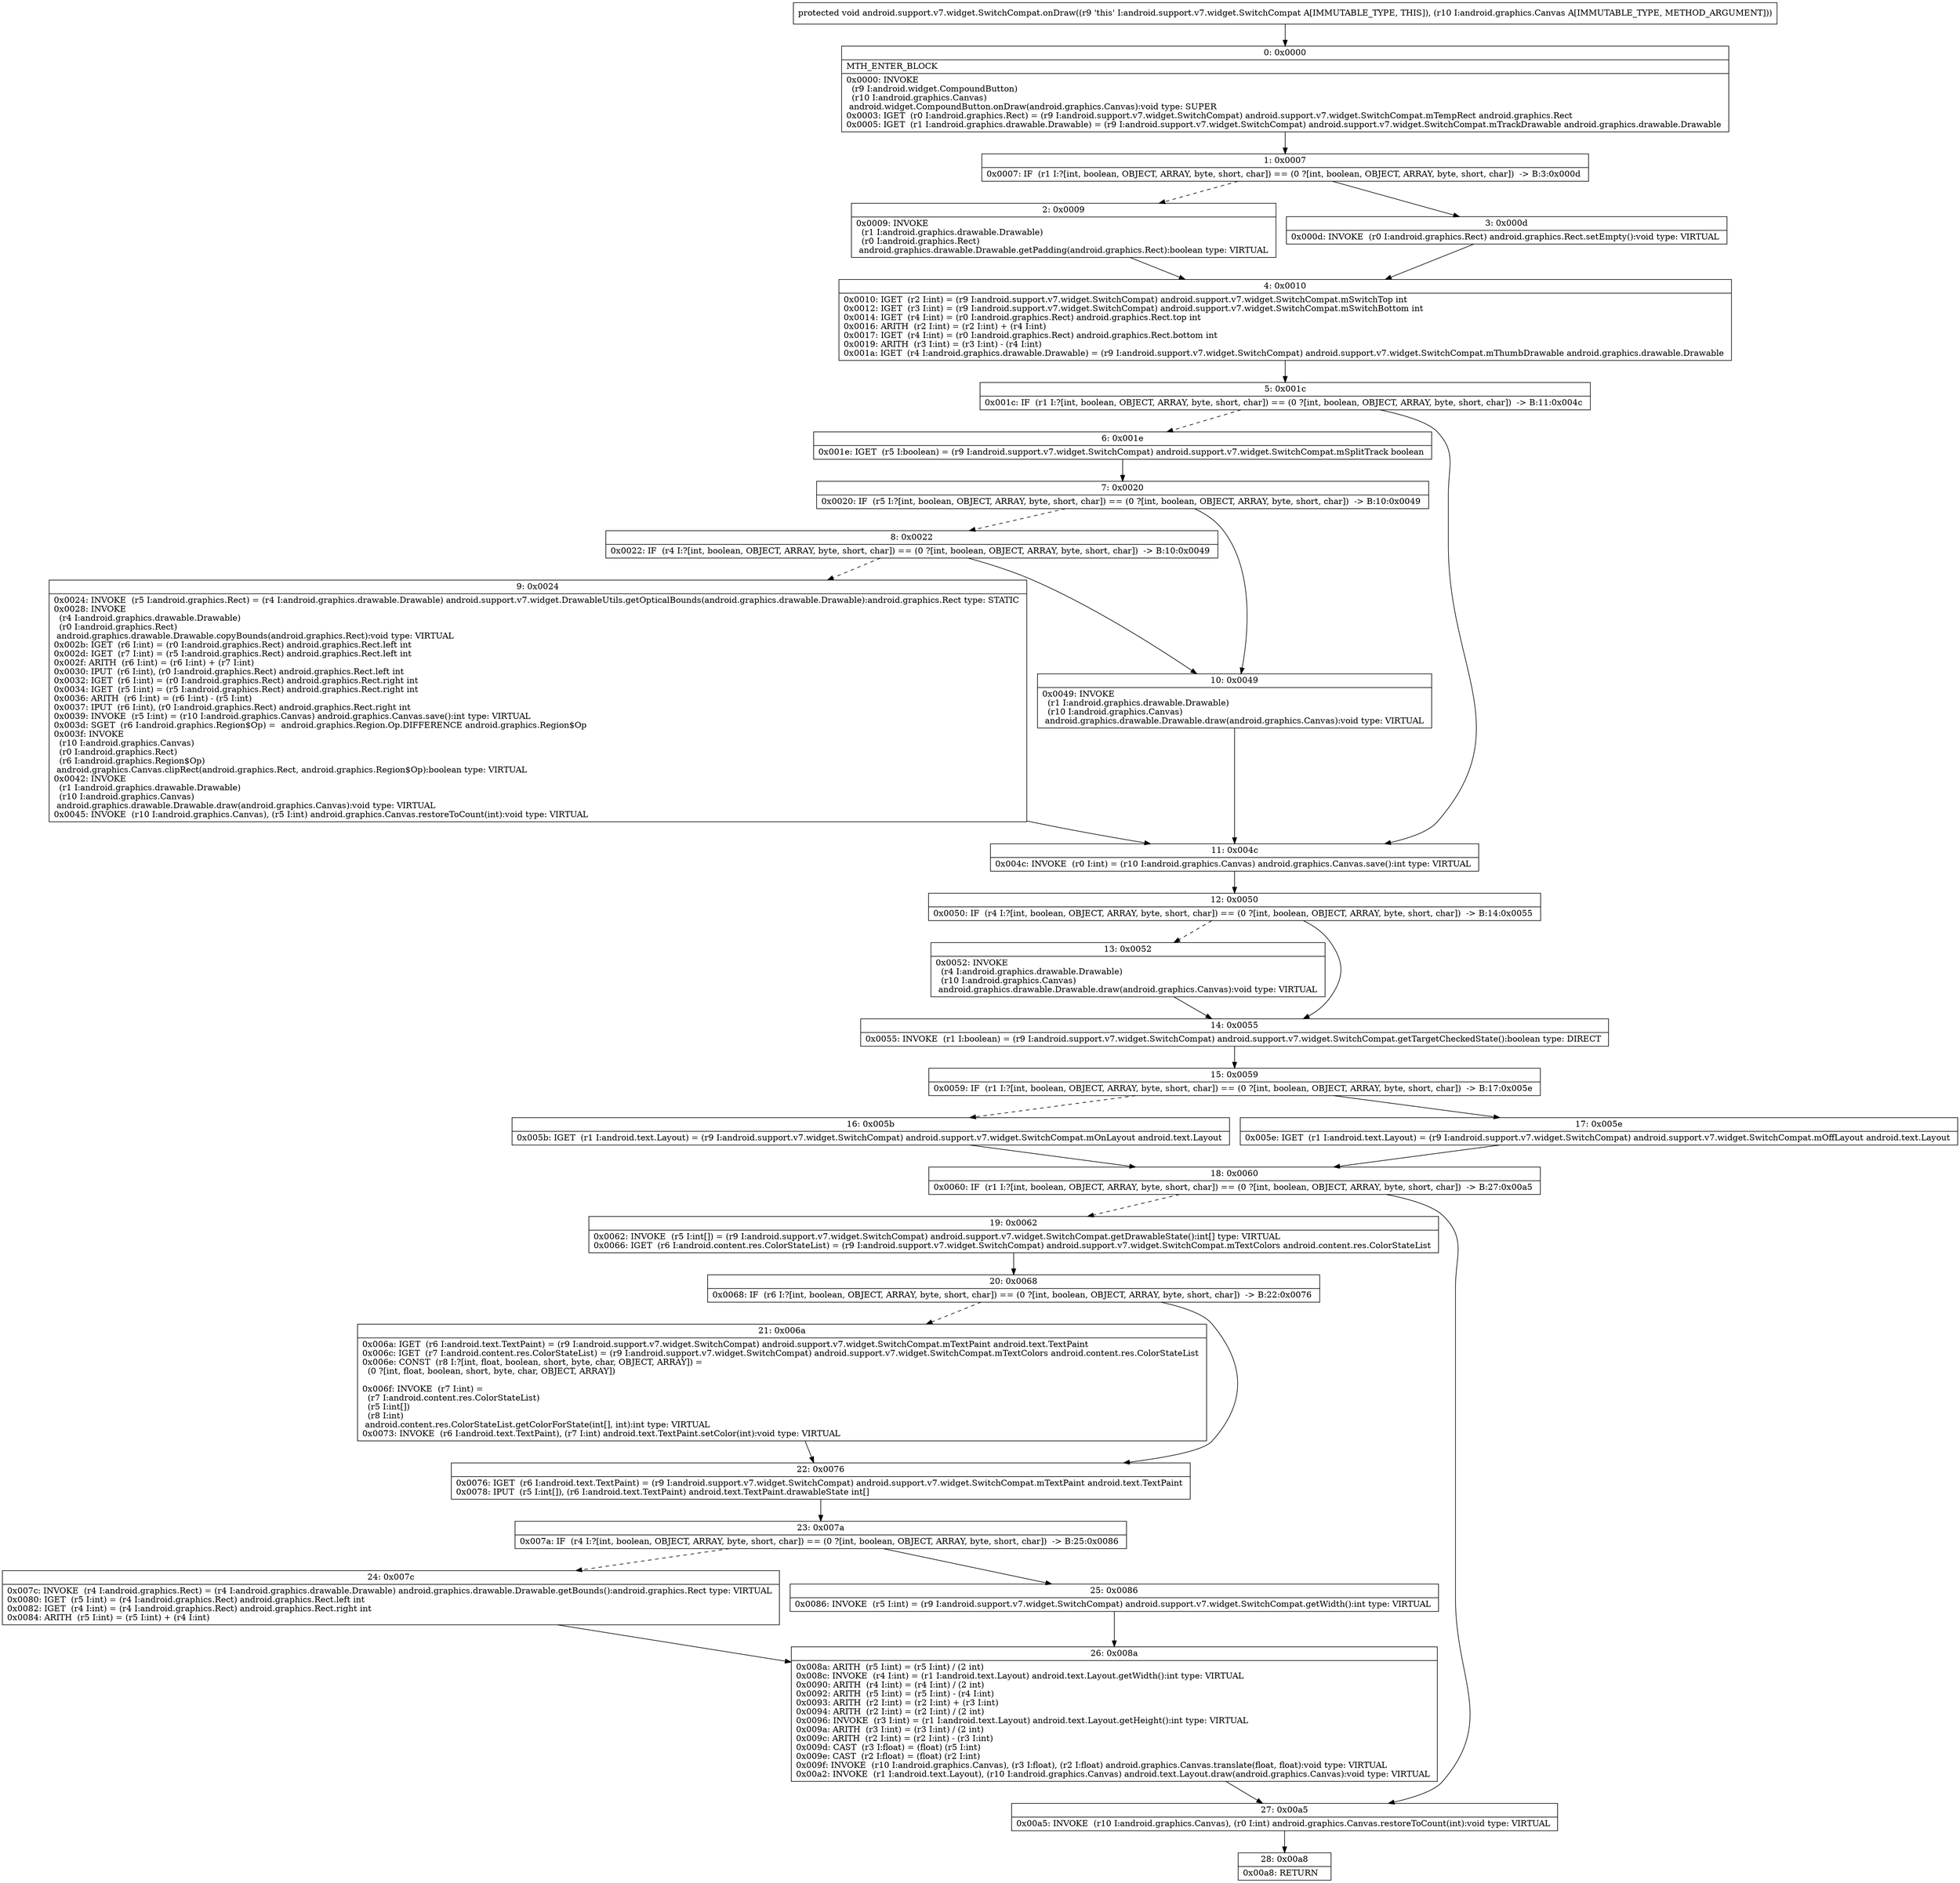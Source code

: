 digraph "CFG forandroid.support.v7.widget.SwitchCompat.onDraw(Landroid\/graphics\/Canvas;)V" {
Node_0 [shape=record,label="{0\:\ 0x0000|MTH_ENTER_BLOCK\l|0x0000: INVOKE  \l  (r9 I:android.widget.CompoundButton)\l  (r10 I:android.graphics.Canvas)\l android.widget.CompoundButton.onDraw(android.graphics.Canvas):void type: SUPER \l0x0003: IGET  (r0 I:android.graphics.Rect) = (r9 I:android.support.v7.widget.SwitchCompat) android.support.v7.widget.SwitchCompat.mTempRect android.graphics.Rect \l0x0005: IGET  (r1 I:android.graphics.drawable.Drawable) = (r9 I:android.support.v7.widget.SwitchCompat) android.support.v7.widget.SwitchCompat.mTrackDrawable android.graphics.drawable.Drawable \l}"];
Node_1 [shape=record,label="{1\:\ 0x0007|0x0007: IF  (r1 I:?[int, boolean, OBJECT, ARRAY, byte, short, char]) == (0 ?[int, boolean, OBJECT, ARRAY, byte, short, char])  \-\> B:3:0x000d \l}"];
Node_2 [shape=record,label="{2\:\ 0x0009|0x0009: INVOKE  \l  (r1 I:android.graphics.drawable.Drawable)\l  (r0 I:android.graphics.Rect)\l android.graphics.drawable.Drawable.getPadding(android.graphics.Rect):boolean type: VIRTUAL \l}"];
Node_3 [shape=record,label="{3\:\ 0x000d|0x000d: INVOKE  (r0 I:android.graphics.Rect) android.graphics.Rect.setEmpty():void type: VIRTUAL \l}"];
Node_4 [shape=record,label="{4\:\ 0x0010|0x0010: IGET  (r2 I:int) = (r9 I:android.support.v7.widget.SwitchCompat) android.support.v7.widget.SwitchCompat.mSwitchTop int \l0x0012: IGET  (r3 I:int) = (r9 I:android.support.v7.widget.SwitchCompat) android.support.v7.widget.SwitchCompat.mSwitchBottom int \l0x0014: IGET  (r4 I:int) = (r0 I:android.graphics.Rect) android.graphics.Rect.top int \l0x0016: ARITH  (r2 I:int) = (r2 I:int) + (r4 I:int) \l0x0017: IGET  (r4 I:int) = (r0 I:android.graphics.Rect) android.graphics.Rect.bottom int \l0x0019: ARITH  (r3 I:int) = (r3 I:int) \- (r4 I:int) \l0x001a: IGET  (r4 I:android.graphics.drawable.Drawable) = (r9 I:android.support.v7.widget.SwitchCompat) android.support.v7.widget.SwitchCompat.mThumbDrawable android.graphics.drawable.Drawable \l}"];
Node_5 [shape=record,label="{5\:\ 0x001c|0x001c: IF  (r1 I:?[int, boolean, OBJECT, ARRAY, byte, short, char]) == (0 ?[int, boolean, OBJECT, ARRAY, byte, short, char])  \-\> B:11:0x004c \l}"];
Node_6 [shape=record,label="{6\:\ 0x001e|0x001e: IGET  (r5 I:boolean) = (r9 I:android.support.v7.widget.SwitchCompat) android.support.v7.widget.SwitchCompat.mSplitTrack boolean \l}"];
Node_7 [shape=record,label="{7\:\ 0x0020|0x0020: IF  (r5 I:?[int, boolean, OBJECT, ARRAY, byte, short, char]) == (0 ?[int, boolean, OBJECT, ARRAY, byte, short, char])  \-\> B:10:0x0049 \l}"];
Node_8 [shape=record,label="{8\:\ 0x0022|0x0022: IF  (r4 I:?[int, boolean, OBJECT, ARRAY, byte, short, char]) == (0 ?[int, boolean, OBJECT, ARRAY, byte, short, char])  \-\> B:10:0x0049 \l}"];
Node_9 [shape=record,label="{9\:\ 0x0024|0x0024: INVOKE  (r5 I:android.graphics.Rect) = (r4 I:android.graphics.drawable.Drawable) android.support.v7.widget.DrawableUtils.getOpticalBounds(android.graphics.drawable.Drawable):android.graphics.Rect type: STATIC \l0x0028: INVOKE  \l  (r4 I:android.graphics.drawable.Drawable)\l  (r0 I:android.graphics.Rect)\l android.graphics.drawable.Drawable.copyBounds(android.graphics.Rect):void type: VIRTUAL \l0x002b: IGET  (r6 I:int) = (r0 I:android.graphics.Rect) android.graphics.Rect.left int \l0x002d: IGET  (r7 I:int) = (r5 I:android.graphics.Rect) android.graphics.Rect.left int \l0x002f: ARITH  (r6 I:int) = (r6 I:int) + (r7 I:int) \l0x0030: IPUT  (r6 I:int), (r0 I:android.graphics.Rect) android.graphics.Rect.left int \l0x0032: IGET  (r6 I:int) = (r0 I:android.graphics.Rect) android.graphics.Rect.right int \l0x0034: IGET  (r5 I:int) = (r5 I:android.graphics.Rect) android.graphics.Rect.right int \l0x0036: ARITH  (r6 I:int) = (r6 I:int) \- (r5 I:int) \l0x0037: IPUT  (r6 I:int), (r0 I:android.graphics.Rect) android.graphics.Rect.right int \l0x0039: INVOKE  (r5 I:int) = (r10 I:android.graphics.Canvas) android.graphics.Canvas.save():int type: VIRTUAL \l0x003d: SGET  (r6 I:android.graphics.Region$Op) =  android.graphics.Region.Op.DIFFERENCE android.graphics.Region$Op \l0x003f: INVOKE  \l  (r10 I:android.graphics.Canvas)\l  (r0 I:android.graphics.Rect)\l  (r6 I:android.graphics.Region$Op)\l android.graphics.Canvas.clipRect(android.graphics.Rect, android.graphics.Region$Op):boolean type: VIRTUAL \l0x0042: INVOKE  \l  (r1 I:android.graphics.drawable.Drawable)\l  (r10 I:android.graphics.Canvas)\l android.graphics.drawable.Drawable.draw(android.graphics.Canvas):void type: VIRTUAL \l0x0045: INVOKE  (r10 I:android.graphics.Canvas), (r5 I:int) android.graphics.Canvas.restoreToCount(int):void type: VIRTUAL \l}"];
Node_10 [shape=record,label="{10\:\ 0x0049|0x0049: INVOKE  \l  (r1 I:android.graphics.drawable.Drawable)\l  (r10 I:android.graphics.Canvas)\l android.graphics.drawable.Drawable.draw(android.graphics.Canvas):void type: VIRTUAL \l}"];
Node_11 [shape=record,label="{11\:\ 0x004c|0x004c: INVOKE  (r0 I:int) = (r10 I:android.graphics.Canvas) android.graphics.Canvas.save():int type: VIRTUAL \l}"];
Node_12 [shape=record,label="{12\:\ 0x0050|0x0050: IF  (r4 I:?[int, boolean, OBJECT, ARRAY, byte, short, char]) == (0 ?[int, boolean, OBJECT, ARRAY, byte, short, char])  \-\> B:14:0x0055 \l}"];
Node_13 [shape=record,label="{13\:\ 0x0052|0x0052: INVOKE  \l  (r4 I:android.graphics.drawable.Drawable)\l  (r10 I:android.graphics.Canvas)\l android.graphics.drawable.Drawable.draw(android.graphics.Canvas):void type: VIRTUAL \l}"];
Node_14 [shape=record,label="{14\:\ 0x0055|0x0055: INVOKE  (r1 I:boolean) = (r9 I:android.support.v7.widget.SwitchCompat) android.support.v7.widget.SwitchCompat.getTargetCheckedState():boolean type: DIRECT \l}"];
Node_15 [shape=record,label="{15\:\ 0x0059|0x0059: IF  (r1 I:?[int, boolean, OBJECT, ARRAY, byte, short, char]) == (0 ?[int, boolean, OBJECT, ARRAY, byte, short, char])  \-\> B:17:0x005e \l}"];
Node_16 [shape=record,label="{16\:\ 0x005b|0x005b: IGET  (r1 I:android.text.Layout) = (r9 I:android.support.v7.widget.SwitchCompat) android.support.v7.widget.SwitchCompat.mOnLayout android.text.Layout \l}"];
Node_17 [shape=record,label="{17\:\ 0x005e|0x005e: IGET  (r1 I:android.text.Layout) = (r9 I:android.support.v7.widget.SwitchCompat) android.support.v7.widget.SwitchCompat.mOffLayout android.text.Layout \l}"];
Node_18 [shape=record,label="{18\:\ 0x0060|0x0060: IF  (r1 I:?[int, boolean, OBJECT, ARRAY, byte, short, char]) == (0 ?[int, boolean, OBJECT, ARRAY, byte, short, char])  \-\> B:27:0x00a5 \l}"];
Node_19 [shape=record,label="{19\:\ 0x0062|0x0062: INVOKE  (r5 I:int[]) = (r9 I:android.support.v7.widget.SwitchCompat) android.support.v7.widget.SwitchCompat.getDrawableState():int[] type: VIRTUAL \l0x0066: IGET  (r6 I:android.content.res.ColorStateList) = (r9 I:android.support.v7.widget.SwitchCompat) android.support.v7.widget.SwitchCompat.mTextColors android.content.res.ColorStateList \l}"];
Node_20 [shape=record,label="{20\:\ 0x0068|0x0068: IF  (r6 I:?[int, boolean, OBJECT, ARRAY, byte, short, char]) == (0 ?[int, boolean, OBJECT, ARRAY, byte, short, char])  \-\> B:22:0x0076 \l}"];
Node_21 [shape=record,label="{21\:\ 0x006a|0x006a: IGET  (r6 I:android.text.TextPaint) = (r9 I:android.support.v7.widget.SwitchCompat) android.support.v7.widget.SwitchCompat.mTextPaint android.text.TextPaint \l0x006c: IGET  (r7 I:android.content.res.ColorStateList) = (r9 I:android.support.v7.widget.SwitchCompat) android.support.v7.widget.SwitchCompat.mTextColors android.content.res.ColorStateList \l0x006e: CONST  (r8 I:?[int, float, boolean, short, byte, char, OBJECT, ARRAY]) = \l  (0 ?[int, float, boolean, short, byte, char, OBJECT, ARRAY])\l \l0x006f: INVOKE  (r7 I:int) = \l  (r7 I:android.content.res.ColorStateList)\l  (r5 I:int[])\l  (r8 I:int)\l android.content.res.ColorStateList.getColorForState(int[], int):int type: VIRTUAL \l0x0073: INVOKE  (r6 I:android.text.TextPaint), (r7 I:int) android.text.TextPaint.setColor(int):void type: VIRTUAL \l}"];
Node_22 [shape=record,label="{22\:\ 0x0076|0x0076: IGET  (r6 I:android.text.TextPaint) = (r9 I:android.support.v7.widget.SwitchCompat) android.support.v7.widget.SwitchCompat.mTextPaint android.text.TextPaint \l0x0078: IPUT  (r5 I:int[]), (r6 I:android.text.TextPaint) android.text.TextPaint.drawableState int[] \l}"];
Node_23 [shape=record,label="{23\:\ 0x007a|0x007a: IF  (r4 I:?[int, boolean, OBJECT, ARRAY, byte, short, char]) == (0 ?[int, boolean, OBJECT, ARRAY, byte, short, char])  \-\> B:25:0x0086 \l}"];
Node_24 [shape=record,label="{24\:\ 0x007c|0x007c: INVOKE  (r4 I:android.graphics.Rect) = (r4 I:android.graphics.drawable.Drawable) android.graphics.drawable.Drawable.getBounds():android.graphics.Rect type: VIRTUAL \l0x0080: IGET  (r5 I:int) = (r4 I:android.graphics.Rect) android.graphics.Rect.left int \l0x0082: IGET  (r4 I:int) = (r4 I:android.graphics.Rect) android.graphics.Rect.right int \l0x0084: ARITH  (r5 I:int) = (r5 I:int) + (r4 I:int) \l}"];
Node_25 [shape=record,label="{25\:\ 0x0086|0x0086: INVOKE  (r5 I:int) = (r9 I:android.support.v7.widget.SwitchCompat) android.support.v7.widget.SwitchCompat.getWidth():int type: VIRTUAL \l}"];
Node_26 [shape=record,label="{26\:\ 0x008a|0x008a: ARITH  (r5 I:int) = (r5 I:int) \/ (2 int) \l0x008c: INVOKE  (r4 I:int) = (r1 I:android.text.Layout) android.text.Layout.getWidth():int type: VIRTUAL \l0x0090: ARITH  (r4 I:int) = (r4 I:int) \/ (2 int) \l0x0092: ARITH  (r5 I:int) = (r5 I:int) \- (r4 I:int) \l0x0093: ARITH  (r2 I:int) = (r2 I:int) + (r3 I:int) \l0x0094: ARITH  (r2 I:int) = (r2 I:int) \/ (2 int) \l0x0096: INVOKE  (r3 I:int) = (r1 I:android.text.Layout) android.text.Layout.getHeight():int type: VIRTUAL \l0x009a: ARITH  (r3 I:int) = (r3 I:int) \/ (2 int) \l0x009c: ARITH  (r2 I:int) = (r2 I:int) \- (r3 I:int) \l0x009d: CAST  (r3 I:float) = (float) (r5 I:int) \l0x009e: CAST  (r2 I:float) = (float) (r2 I:int) \l0x009f: INVOKE  (r10 I:android.graphics.Canvas), (r3 I:float), (r2 I:float) android.graphics.Canvas.translate(float, float):void type: VIRTUAL \l0x00a2: INVOKE  (r1 I:android.text.Layout), (r10 I:android.graphics.Canvas) android.text.Layout.draw(android.graphics.Canvas):void type: VIRTUAL \l}"];
Node_27 [shape=record,label="{27\:\ 0x00a5|0x00a5: INVOKE  (r10 I:android.graphics.Canvas), (r0 I:int) android.graphics.Canvas.restoreToCount(int):void type: VIRTUAL \l}"];
Node_28 [shape=record,label="{28\:\ 0x00a8|0x00a8: RETURN   \l}"];
MethodNode[shape=record,label="{protected void android.support.v7.widget.SwitchCompat.onDraw((r9 'this' I:android.support.v7.widget.SwitchCompat A[IMMUTABLE_TYPE, THIS]), (r10 I:android.graphics.Canvas A[IMMUTABLE_TYPE, METHOD_ARGUMENT])) }"];
MethodNode -> Node_0;
Node_0 -> Node_1;
Node_1 -> Node_2[style=dashed];
Node_1 -> Node_3;
Node_2 -> Node_4;
Node_3 -> Node_4;
Node_4 -> Node_5;
Node_5 -> Node_6[style=dashed];
Node_5 -> Node_11;
Node_6 -> Node_7;
Node_7 -> Node_8[style=dashed];
Node_7 -> Node_10;
Node_8 -> Node_9[style=dashed];
Node_8 -> Node_10;
Node_9 -> Node_11;
Node_10 -> Node_11;
Node_11 -> Node_12;
Node_12 -> Node_13[style=dashed];
Node_12 -> Node_14;
Node_13 -> Node_14;
Node_14 -> Node_15;
Node_15 -> Node_16[style=dashed];
Node_15 -> Node_17;
Node_16 -> Node_18;
Node_17 -> Node_18;
Node_18 -> Node_19[style=dashed];
Node_18 -> Node_27;
Node_19 -> Node_20;
Node_20 -> Node_21[style=dashed];
Node_20 -> Node_22;
Node_21 -> Node_22;
Node_22 -> Node_23;
Node_23 -> Node_24[style=dashed];
Node_23 -> Node_25;
Node_24 -> Node_26;
Node_25 -> Node_26;
Node_26 -> Node_27;
Node_27 -> Node_28;
}

